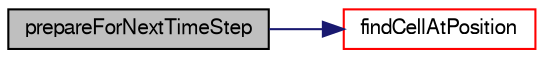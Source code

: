 digraph "prepareForNextTimeStep"
{
  bgcolor="transparent";
  edge [fontname="FreeSans",fontsize="10",labelfontname="FreeSans",labelfontsize="10"];
  node [fontname="FreeSans",fontsize="10",shape=record];
  rankdir="LR";
  Node393 [label="prepareForNextTimeStep",height=0.2,width=0.4,color="black", fillcolor="grey75", style="filled", fontcolor="black"];
  Node393 -> Node394 [color="midnightblue",fontsize="10",style="solid",fontname="FreeSans"];
  Node394 [label="findCellAtPosition",height=0.2,width=0.4,color="red",URL="$a24074.html#a18fadf762d75219d688315104c8b1ce1",tooltip="Find the cell that contains the supplied position. "];
}

